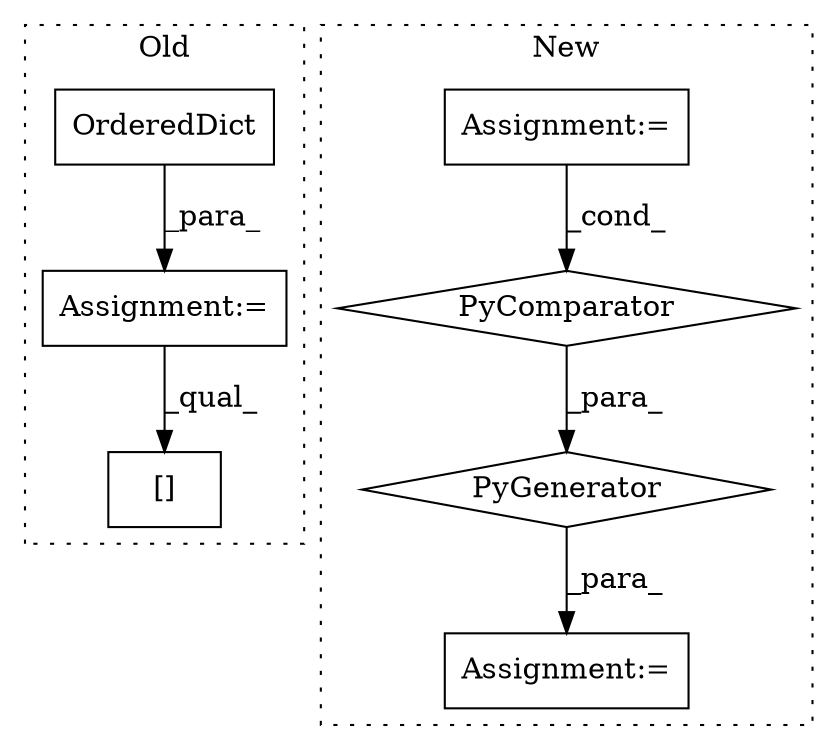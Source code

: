digraph G {
subgraph cluster0 {
1 [label="OrderedDict" a="32" s="5743" l="13" shape="box"];
5 [label="Assignment:=" a="7" s="5742" l="1" shape="box"];
6 [label="[]" a="2" s="5762,5778" l="15,1" shape="box"];
label = "Old";
style="dotted";
}
subgraph cluster1 {
2 [label="PyGenerator" a="107" s="7106" l="191" shape="diamond"];
3 [label="PyComparator" a="113" s="7252" l="34" shape="diamond"];
4 [label="Assignment:=" a="7" s="7252" l="34" shape="box"];
7 [label="Assignment:=" a="7" s="7507" l="1" shape="box"];
label = "New";
style="dotted";
}
1 -> 5 [label="_para_"];
2 -> 7 [label="_para_"];
3 -> 2 [label="_para_"];
4 -> 3 [label="_cond_"];
5 -> 6 [label="_qual_"];
}